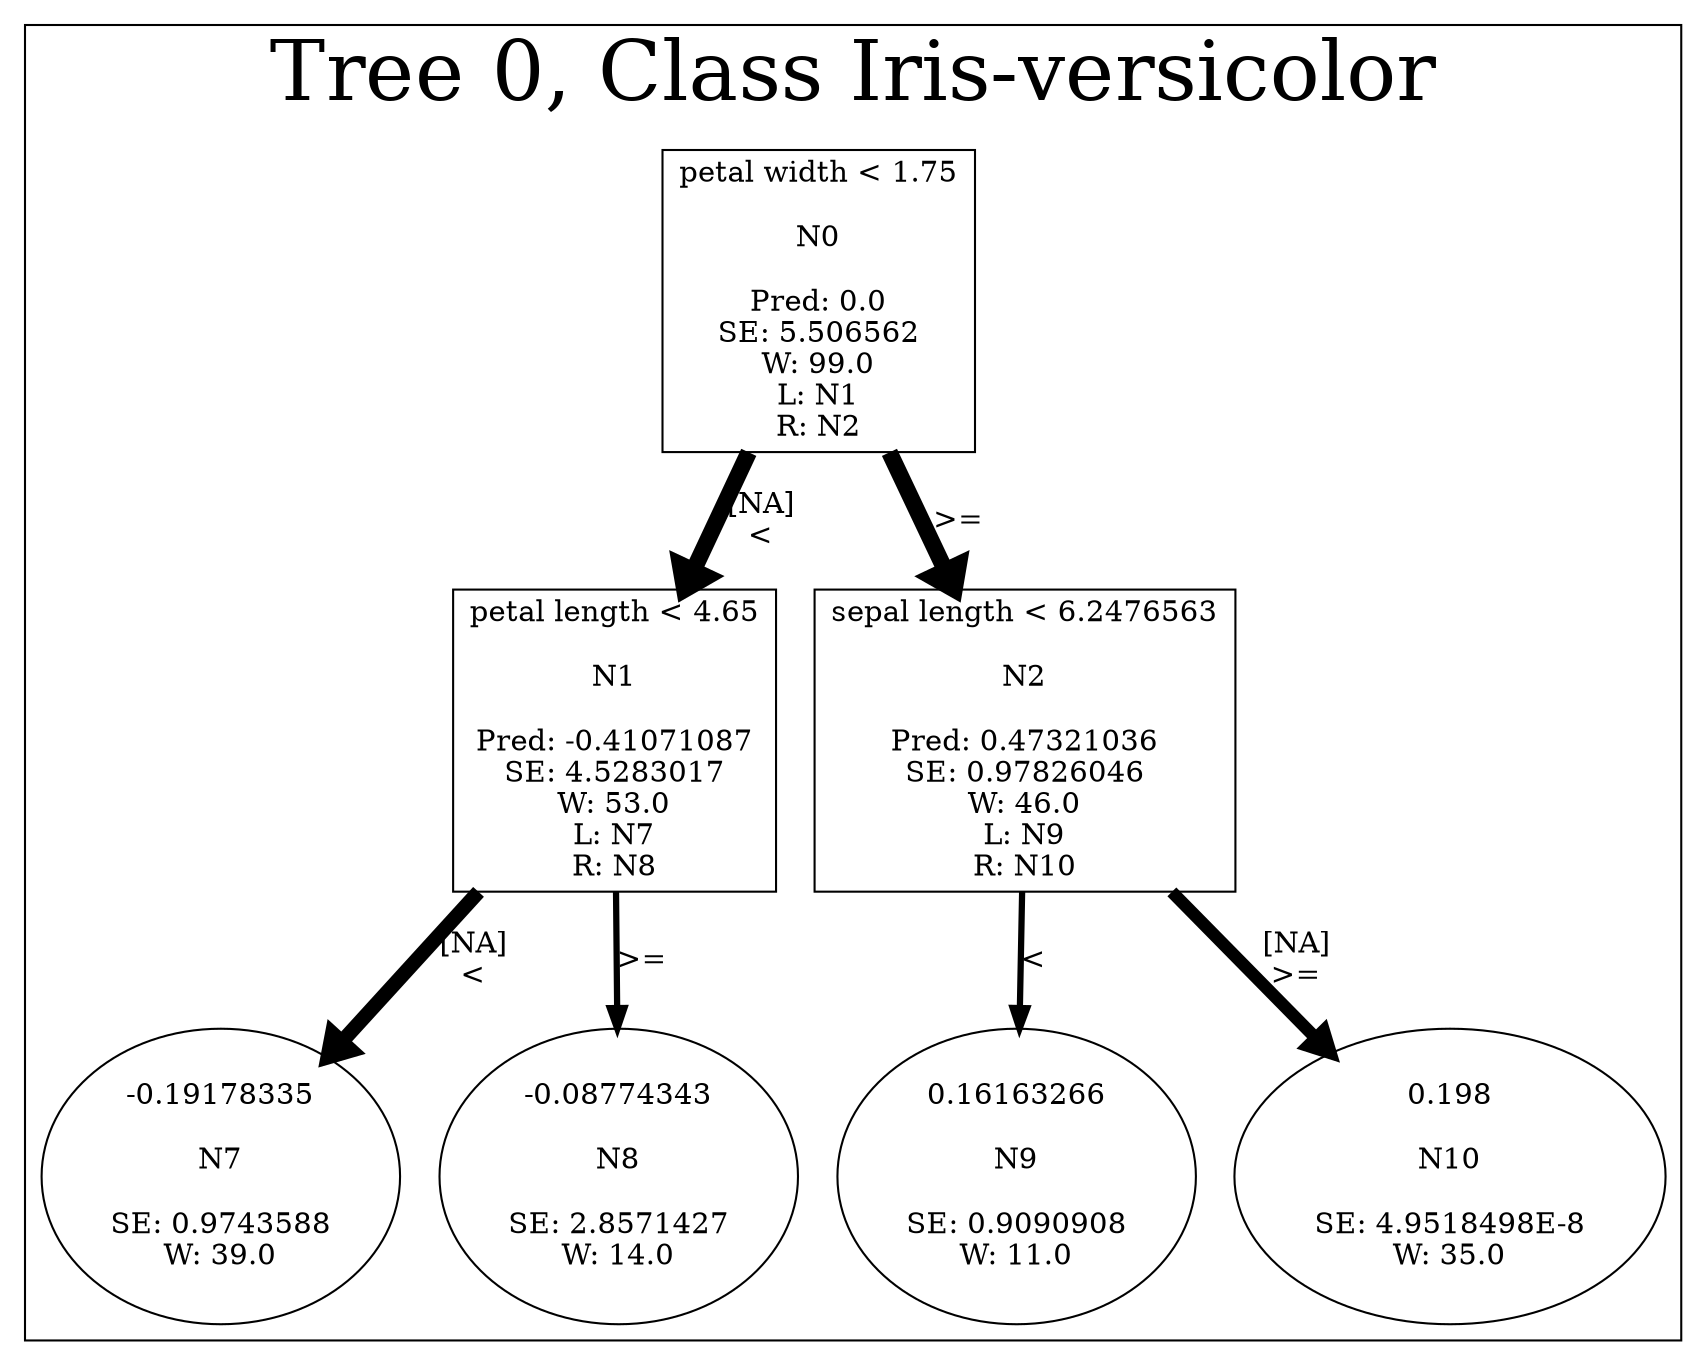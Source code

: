 /*
Generated by:
    http://https://github.com/h2oai/h2o-3/tree/master/h2o-genmodel/src/main/java/hex/genmodel/tools/PrintMojo.java
*/

/*
On a mac:

$ brew install graphviz
$ dot -Tpng file.gv -o file.png
$ open file.png
*/

digraph G {

subgraph cluster_0 {
/* Nodes */

/* Level 0 */
{
"SG_0_Node_0" [shape=box, fontsize=14, label="petal width < 1.75\n\nN0\n\nPred: 0.0\nSE: 5.506562\nW: 99.0\nL: N1\nR: N2"]
}

/* Level 1 */
{
"SG_0_Node_1" [shape=box, fontsize=14, label="petal length < 4.65\n\nN1\n\nPred: -0.41071087\nSE: 4.5283017\nW: 53.0\nL: N7\nR: N8"]
"SG_0_Node_2" [shape=box, fontsize=14, label="sepal length < 6.2476563\n\nN2\n\nPred: 0.47321036\nSE: 0.97826046\nW: 46.0\nL: N9\nR: N10"]
}

/* Level 2 */
{
"SG_0_Node_7" [fontsize=14, label="-0.19178335\n\nN7\n\nSE: 0.9743588\nW: 39.0"]
"SG_0_Node_8" [fontsize=14, label="-0.08774343\n\nN8\n\nSE: 2.8571427\nW: 14.0"]
"SG_0_Node_9" [fontsize=14, label="0.16163266\n\nN9\n\nSE: 0.9090908\nW: 11.0"]
"SG_0_Node_10" [fontsize=14, label="0.198\n\nN10\n\nSE: 4.9518498E-8\nW: 35.0"]
}

/* Edges */
"SG_0_Node_0" -> "SG_0_Node_1" [penwidth=8,fontsize=14, label="[NA]
<
"]
"SG_0_Node_0" -> "SG_0_Node_2" [penwidth=8,fontsize=14, label=">=
"]
"SG_0_Node_2" -> "SG_0_Node_9" [penwidth=3,fontsize=14, label="<
"]
"SG_0_Node_2" -> "SG_0_Node_10" [penwidth=6,fontsize=14, label="[NA]
>=
"]
"SG_0_Node_1" -> "SG_0_Node_7" [penwidth=7,fontsize=14, label="[NA]
<
"]
"SG_0_Node_1" -> "SG_0_Node_8" [penwidth=3,fontsize=14, label=">=
"]

fontsize=40
label="Tree 0, Class Iris-versicolor"
}

}

